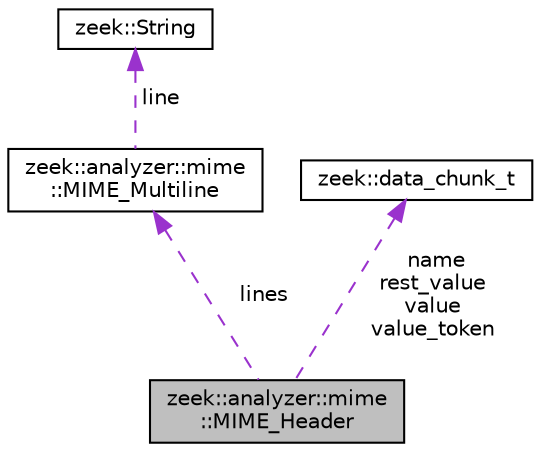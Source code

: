 digraph "zeek::analyzer::mime::MIME_Header"
{
 // LATEX_PDF_SIZE
  edge [fontname="Helvetica",fontsize="10",labelfontname="Helvetica",labelfontsize="10"];
  node [fontname="Helvetica",fontsize="10",shape=record];
  Node1 [label="zeek::analyzer::mime\l::MIME_Header",height=0.2,width=0.4,color="black", fillcolor="grey75", style="filled", fontcolor="black",tooltip=" "];
  Node2 -> Node1 [dir="back",color="darkorchid3",fontsize="10",style="dashed",label=" lines" ,fontname="Helvetica"];
  Node2 [label="zeek::analyzer::mime\l::MIME_Multiline",height=0.2,width=0.4,color="black", fillcolor="white", style="filled",URL="$da/daa/classzeek_1_1analyzer_1_1mime_1_1MIME__Multiline.html",tooltip=" "];
  Node3 -> Node2 [dir="back",color="darkorchid3",fontsize="10",style="dashed",label=" line" ,fontname="Helvetica"];
  Node3 [label="zeek::String",height=0.2,width=0.4,color="black", fillcolor="white", style="filled",URL="$da/d99/classzeek_1_1String.html",tooltip=" "];
  Node4 -> Node1 [dir="back",color="darkorchid3",fontsize="10",style="dashed",label=" name\nrest_value\nvalue\nvalue_token" ,fontname="Helvetica"];
  Node4 [label="zeek::data_chunk_t",height=0.2,width=0.4,color="black", fillcolor="white", style="filled",URL="$d5/d36/namespacezeek.html#d1/df6/structzeek_1_1data__chunk__t",tooltip=" "];
}
